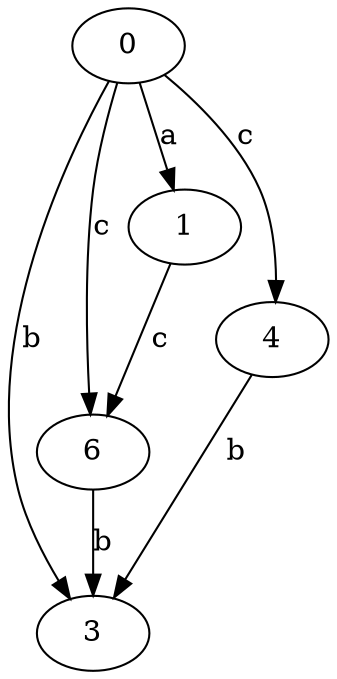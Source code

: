 strict digraph  {
0;
1;
3;
4;
6;
0 -> 1  [label=a];
0 -> 3  [label=b];
0 -> 4  [label=c];
0 -> 6  [label=c];
1 -> 6  [label=c];
4 -> 3  [label=b];
6 -> 3  [label=b];
}
